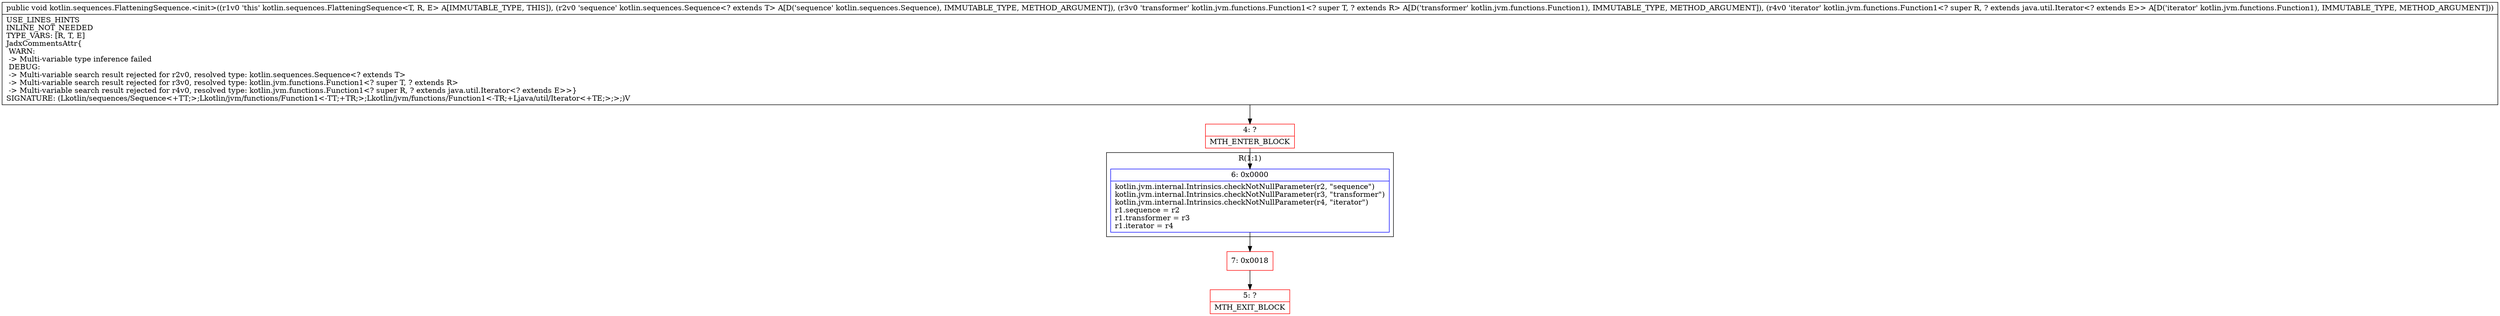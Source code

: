 digraph "CFG forkotlin.sequences.FlatteningSequence.\<init\>(Lkotlin\/sequences\/Sequence;Lkotlin\/jvm\/functions\/Function1;Lkotlin\/jvm\/functions\/Function1;)V" {
subgraph cluster_Region_256471866 {
label = "R(1:1)";
node [shape=record,color=blue];
Node_6 [shape=record,label="{6\:\ 0x0000|kotlin.jvm.internal.Intrinsics.checkNotNullParameter(r2, \"sequence\")\lkotlin.jvm.internal.Intrinsics.checkNotNullParameter(r3, \"transformer\")\lkotlin.jvm.internal.Intrinsics.checkNotNullParameter(r4, \"iterator\")\lr1.sequence = r2\lr1.transformer = r3\lr1.iterator = r4\l}"];
}
Node_4 [shape=record,color=red,label="{4\:\ ?|MTH_ENTER_BLOCK\l}"];
Node_7 [shape=record,color=red,label="{7\:\ 0x0018}"];
Node_5 [shape=record,color=red,label="{5\:\ ?|MTH_EXIT_BLOCK\l}"];
MethodNode[shape=record,label="{public void kotlin.sequences.FlatteningSequence.\<init\>((r1v0 'this' kotlin.sequences.FlatteningSequence\<T, R, E\> A[IMMUTABLE_TYPE, THIS]), (r2v0 'sequence' kotlin.sequences.Sequence\<? extends T\> A[D('sequence' kotlin.sequences.Sequence), IMMUTABLE_TYPE, METHOD_ARGUMENT]), (r3v0 'transformer' kotlin.jvm.functions.Function1\<? super T, ? extends R\> A[D('transformer' kotlin.jvm.functions.Function1), IMMUTABLE_TYPE, METHOD_ARGUMENT]), (r4v0 'iterator' kotlin.jvm.functions.Function1\<? super R, ? extends java.util.Iterator\<? extends E\>\> A[D('iterator' kotlin.jvm.functions.Function1), IMMUTABLE_TYPE, METHOD_ARGUMENT]))  | USE_LINES_HINTS\lINLINE_NOT_NEEDED\lTYPE_VARS: [R, T, E]\lJadxCommentsAttr\{\l WARN: \l \-\> Multi\-variable type inference failed\l DEBUG: \l \-\> Multi\-variable search result rejected for r2v0, resolved type: kotlin.sequences.Sequence\<? extends T\>\l \-\> Multi\-variable search result rejected for r3v0, resolved type: kotlin.jvm.functions.Function1\<? super T, ? extends R\>\l \-\> Multi\-variable search result rejected for r4v0, resolved type: kotlin.jvm.functions.Function1\<? super R, ? extends java.util.Iterator\<? extends E\>\>\}\lSIGNATURE: (Lkotlin\/sequences\/Sequence\<+TT;\>;Lkotlin\/jvm\/functions\/Function1\<\-TT;+TR;\>;Lkotlin\/jvm\/functions\/Function1\<\-TR;+Ljava\/util\/Iterator\<+TE;\>;\>;)V\l}"];
MethodNode -> Node_4;Node_6 -> Node_7;
Node_4 -> Node_6;
Node_7 -> Node_5;
}

